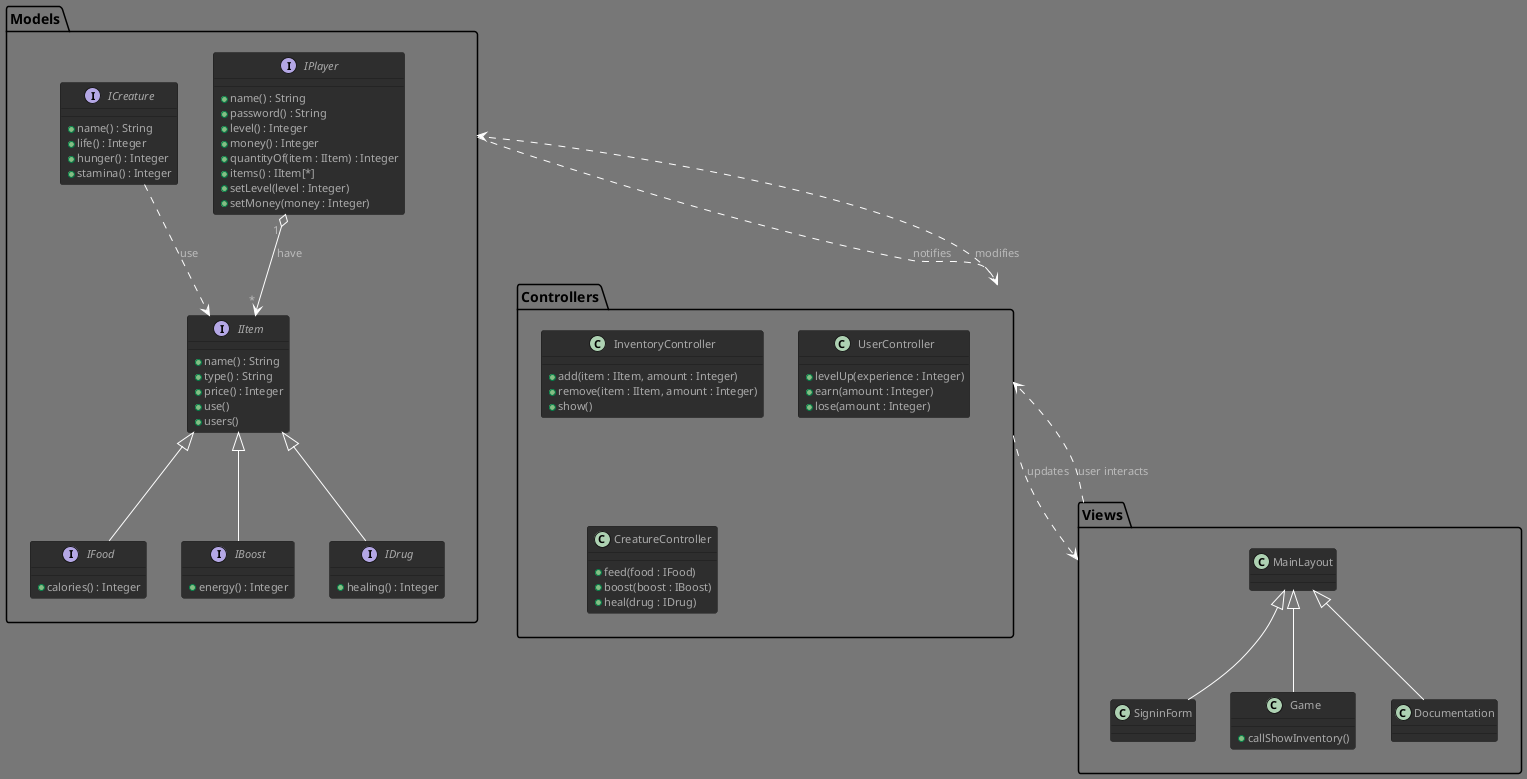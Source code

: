 @startuml VirtualNoe

!theme reddress-darkgreen

package Models
{
    interface IPlayer
    {
        + name() : String
        + password() : String
        + level() : Integer
        + money() : Integer
        + quantityOf(item : IItem) : Integer
        + items() : IItem[*]
        + setLevel(level : Integer)
        + setMoney(money : Integer)
    }

    interface IItem
    {
        + name() : String
        + type() : String
        + price() : Integer
        + use()     /' the way the objet is consumed '/
        + users() /' get owners '/
    }

    interface IFood implements IItem
    {
        /' number of points added to hunger gauge '/
        + calories() : Integer  
    }

    interface IBoost implements IItem
    {
        /' number of points added to stamina gauge '/
        + energy() : Integer
    }

    interface IDrug implements IItem
    {
        /' number of points added to life gauge '/
        + healing() : Integer
    }

    interface ICreature 
    { 
        + name() : String
        + life() : Integer
        + hunger() : Integer
        + stamina() : Integer
    }
}

package Controllers 
{ 
    class InventoryController   /' use IPlayer '/
    {
        + add(item : IItem, amount : Integer) 
        + remove(item : IItem, amount : Integer)
        + show()
    }

    class UserController
    {
        /' Authentication system managed by laravel'/
        + levelUp(experience : Integer)
        + earn(amount : Integer) /' money '/
        + lose(amount : Integer) /' money '/
    }

    class CreatureController
    {
        + feed(food : IFood)
        + boost(boost : IBoost)
        + heal(drug : IDrug)
    }
}

package Views 
{ 
    class MainLayout
    class SigninForm extends MainLayout   /' home, index '/
    class Game extends MainLayout   /' main game window '/
    {
        + callShowInventory()
    }
    class Documentation extends MainLayout   /' tutorial, etc. '/
}

/' RELATIONS '/
IPlayer" 1 " o--> " * "IItem : have
ICreature ..> IItem : use               /' TODO - not sure '/


/' MVC '/
Controllers ..> Models : modifies
Controllers ..> Views : updates
Views ..> Controllers : user interacts
Models ..> Controllers : notifies 

@enduml